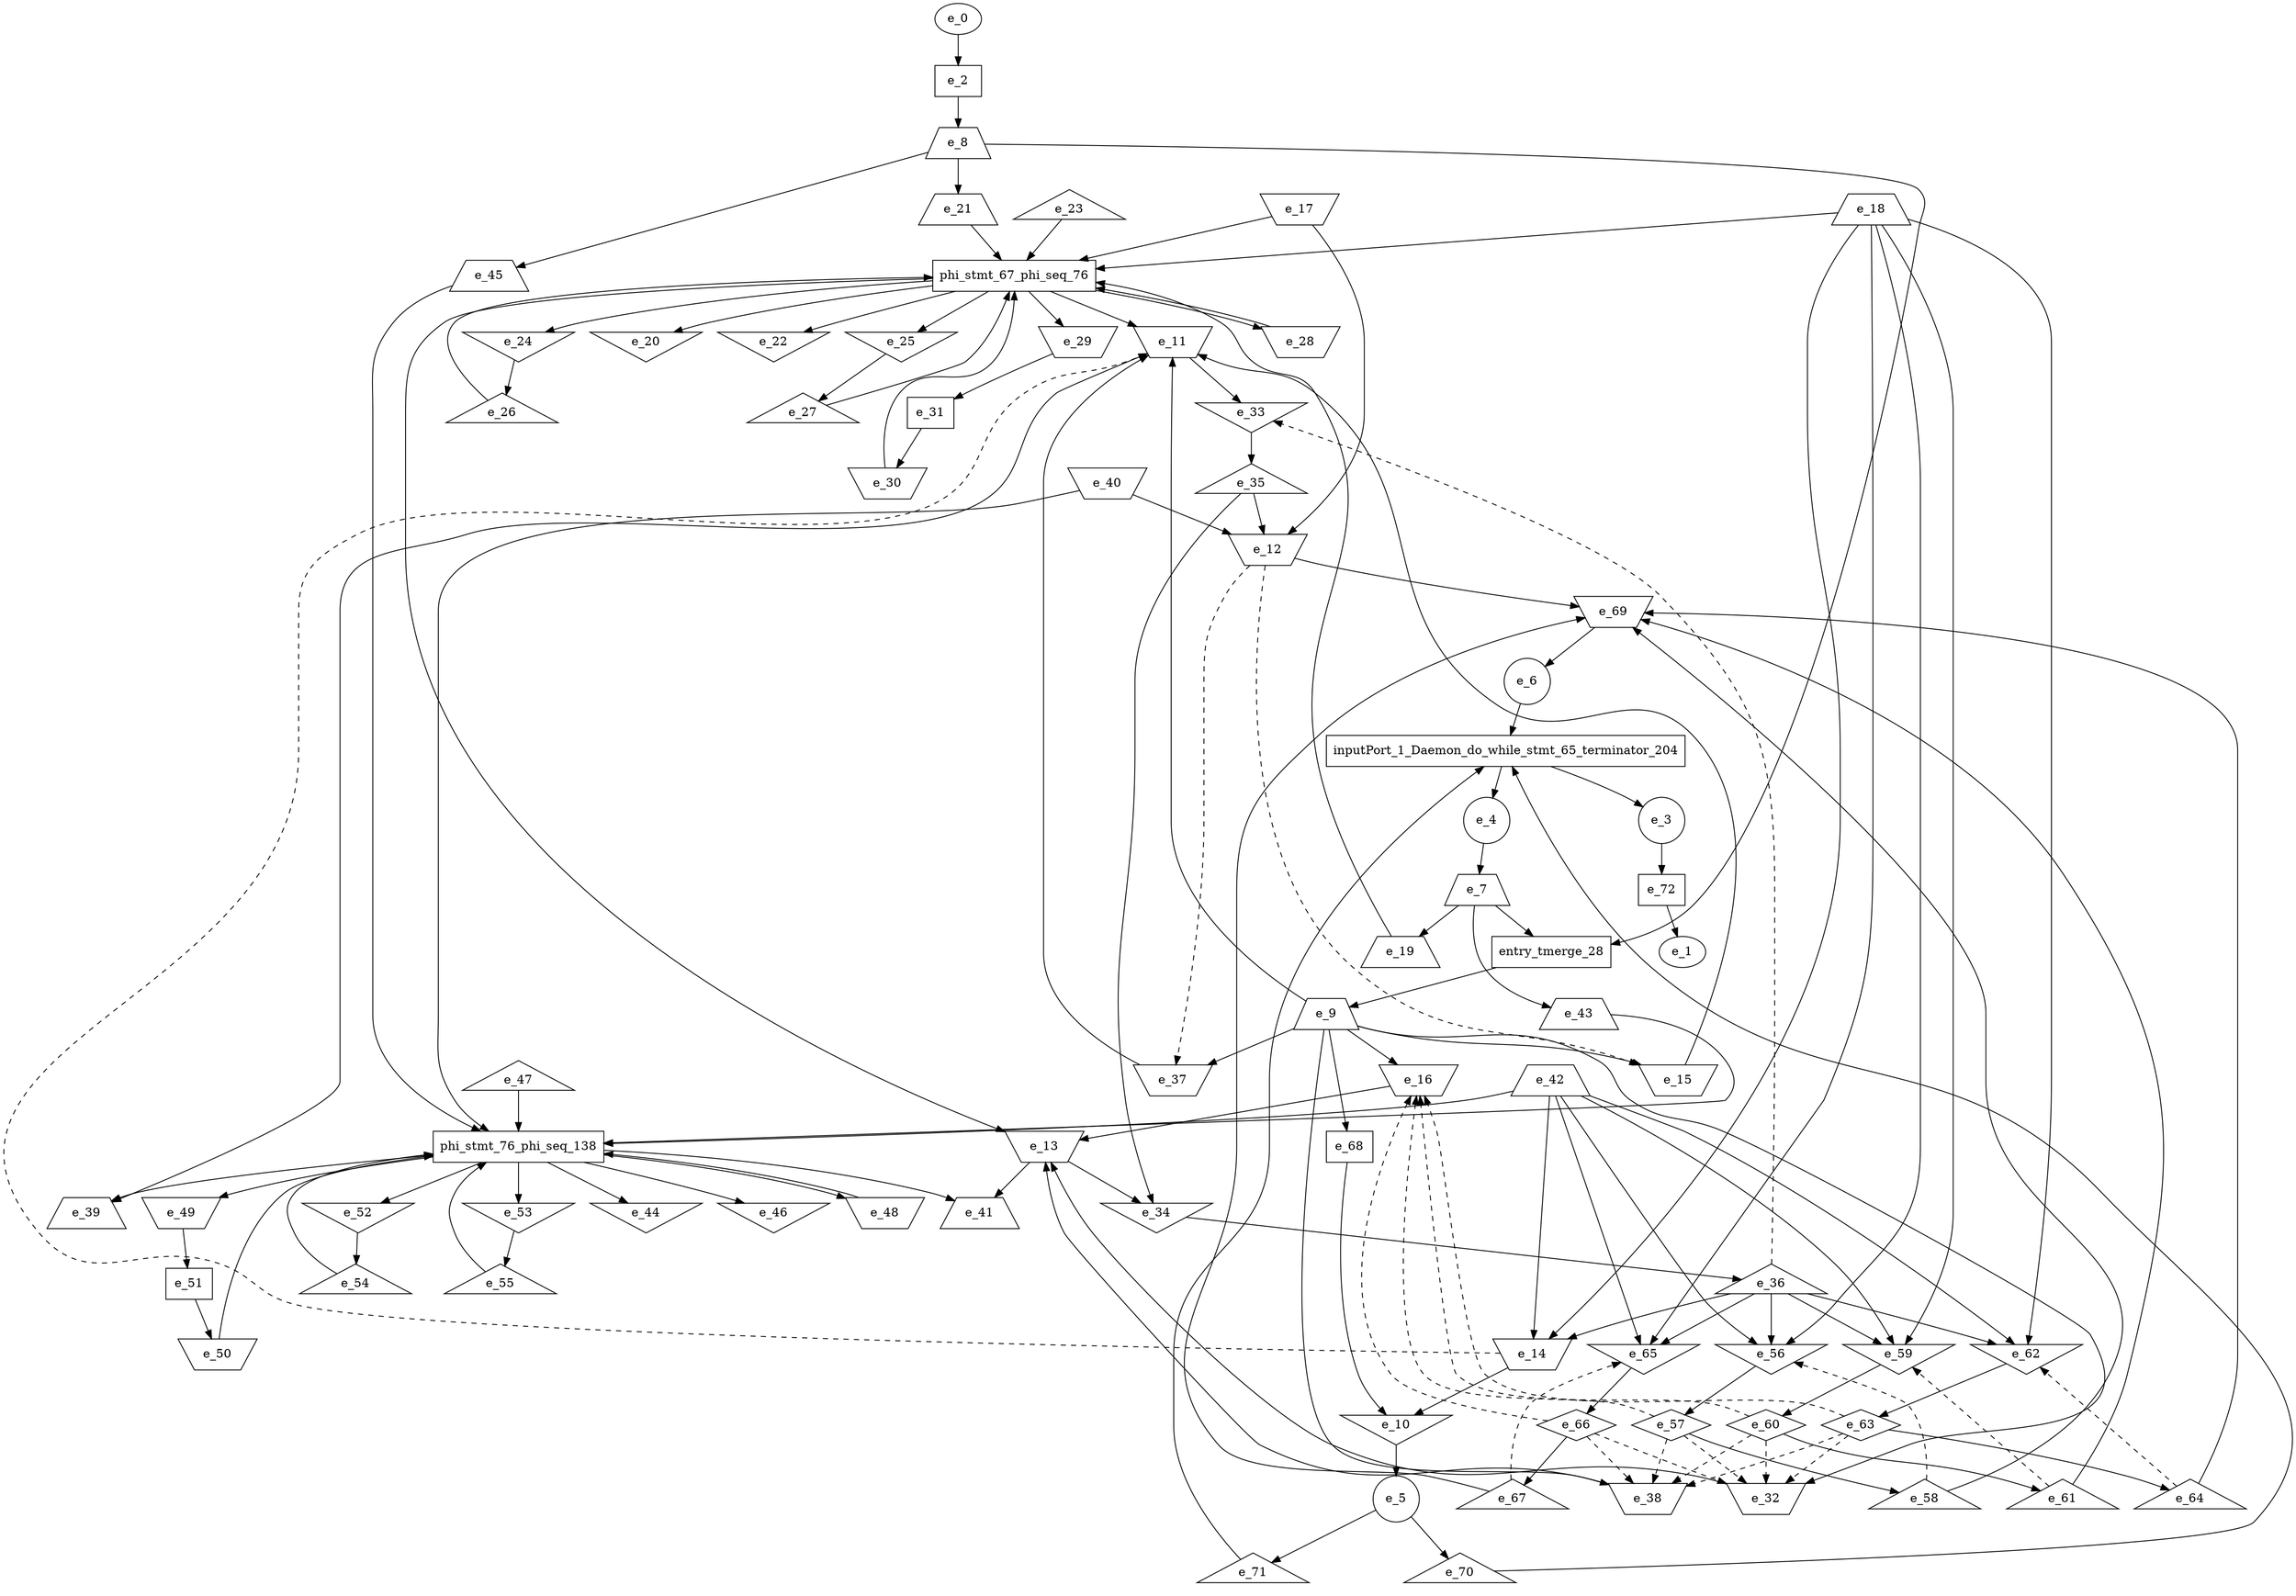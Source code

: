 digraph control_path {
  e_0: entry_node : n ;
  e_1: exit_node : s ;
  e_2 [shape = dot];
  e_3 [shape = circle];
  e_4 [shape = circle];
  e_5 [shape = circle];
  e_6 [shape = circle];
  e_7 [shape = trapezium];
  e_8 [shape = trapezium];
  e_9 [shape = trapezium];
  e_10 [shape = invtriangle];
  e_11 [shape = invtrapezium];
  e_12 [shape = invtrapezium];
  e_13 [shape = invtrapezium];
  e_14 [shape = invtrapezium];
  e_15 [shape = invtrapezium];
  e_16 [shape = invtrapezium];
  e_17 [shape = invtrapezium];
  e_18 [shape = trapezium];
  e_19 [shape = trapezium];
  e_20 [shape = invtriangle];
  e_21 [shape = trapezium];
  e_22 [shape = invtriangle];
  e_23 [shape = triangle];
  e_24 [shape = invtriangle];
  e_25 [shape = invtriangle];
  e_26 [shape = triangle];
  e_27 [shape = triangle];
  e_28 [shape = invtrapezium];
  e_29 [shape = invtrapezium];
  e_30 [shape = invtrapezium];
  e_31 [shape = dot];
  e_32 [shape = invtrapezium];
  e_33 [shape = invtriangle];
  e_34 [shape = invtriangle];
  e_35 [shape = triangle];
  e_36 [shape = triangle];
  e_37 [shape = invtrapezium];
  e_38 [shape = invtrapezium];
  e_39 [shape = trapezium];
  e_40 [shape = invtrapezium];
  e_41 [shape = trapezium];
  e_42 [shape = trapezium];
  e_43 [shape = trapezium];
  e_44 [shape = invtriangle];
  e_45 [shape = trapezium];
  e_46 [shape = invtriangle];
  e_47 [shape = triangle];
  e_48 [shape = invtrapezium];
  e_49 [shape = invtrapezium];
  e_50 [shape = invtrapezium];
  e_51 [shape = dot];
  e_52 [shape = invtriangle];
  e_53 [shape = invtriangle];
  e_54 [shape = triangle];
  e_55 [shape = triangle];
  e_56 [shape = invtriangle];
  e_57 [shape = diamond];
  e_58 [shape = triangle];
  e_59 [shape = invtriangle];
  e_60 [shape = diamond];
  e_61 [shape = triangle];
  e_62 [shape = invtriangle];
  e_63 [shape = diamond];
  e_64 [shape = triangle];
  e_65 [shape = invtriangle];
  e_66 [shape = diamond];
  e_67 [shape = triangle];
  e_68 [shape = dot];
  e_69 [shape = invtrapezium];
  e_70 [shape = triangle];
  e_71 [shape = triangle];
  e_72 [shape = dot];
  e_72 -> e_1;
  e_0 -> e_2;
  e_10 -> e_5;
  e_69 -> e_6;
  e_4 -> e_7;
  e_2 -> e_8;
  e_14 -> e_10;
  e_68 -> e_10;
  e_9 -> e_11;
  e_15 -> e_11;
  e_37 -> e_11;
  e_14 -> e_11[style = dashed];
  e_17 -> e_12;
  e_35 -> e_12;
  e_40 -> e_12;
  e_16 -> e_13;
  e_32 -> e_13;
  e_38 -> e_13;
  e_18 -> e_14;
  e_36 -> e_14;
  e_42 -> e_14;
  e_9 -> e_15;
  e_12 -> e_15[style = dashed];
  e_9 -> e_16;
  e_57 -> e_16[style = dashed];
  e_60 -> e_16[style = dashed];
  e_63 -> e_16[style = dashed];
  e_66 -> e_16[style = dashed];
  e_7 -> e_19;
  e_8 -> e_21;
  e_24 -> e_26;
  e_25 -> e_27;
  e_31 -> e_30;
  e_29 -> e_31;
  e_9 -> e_32;
  e_57 -> e_32[style = dashed];
  e_60 -> e_32[style = dashed];
  e_63 -> e_32[style = dashed];
  e_66 -> e_32[style = dashed];
  e_11 -> e_33;
  e_36 -> e_33[style = dashed];
  e_13 -> e_34;
  e_35 -> e_34;
  e_33 -> e_35;
  e_34 -> e_36;
  e_9 -> e_37;
  e_12 -> e_37[style = dashed];
  e_9 -> e_38;
  e_57 -> e_38[style = dashed];
  e_60 -> e_38[style = dashed];
  e_63 -> e_38[style = dashed];
  e_66 -> e_38[style = dashed];
  e_11 -> e_39;
  e_13 -> e_41;
  e_7 -> e_43;
  e_8 -> e_45;
  e_51 -> e_50;
  e_49 -> e_51;
  e_52 -> e_54;
  e_53 -> e_55;
  e_18 -> e_56;
  e_36 -> e_56;
  e_42 -> e_56;
  e_58 -> e_56[style = dashed];
  e_56 -> e_57;
  e_57 -> e_58;
  e_18 -> e_59;
  e_36 -> e_59;
  e_42 -> e_59;
  e_61 -> e_59[style = dashed];
  e_59 -> e_60;
  e_60 -> e_61;
  e_18 -> e_62;
  e_36 -> e_62;
  e_42 -> e_62;
  e_64 -> e_62[style = dashed];
  e_62 -> e_63;
  e_63 -> e_64;
  e_18 -> e_65;
  e_36 -> e_65;
  e_42 -> e_65;
  e_67 -> e_65[style = dashed];
  e_65 -> e_66;
  e_66 -> e_67;
  e_9 -> e_68;
  e_12 -> e_69;
  e_58 -> e_69;
  e_61 -> e_69;
  e_64 -> e_69;
  e_67 -> e_69;
  e_5 -> e_70;
  e_5 -> e_71;
  e_3 -> e_72;
  inputPort_1_Daemon_do_while_stmt_65_terminator_204 [shape=rectangle];
e_6 -> inputPort_1_Daemon_do_while_stmt_65_terminator_204;
e_71 -> inputPort_1_Daemon_do_while_stmt_65_terminator_204;
e_70 -> inputPort_1_Daemon_do_while_stmt_65_terminator_204;
inputPort_1_Daemon_do_while_stmt_65_terminator_204 -> e_4;
inputPort_1_Daemon_do_while_stmt_65_terminator_204 -> e_3;
  phi_stmt_67_phi_seq_76 [shape=rectangle];
e_19 -> phi_stmt_67_phi_seq_76;
phi_stmt_67_phi_seq_76 -> e_24;
phi_stmt_67_phi_seq_76 -> e_25;
phi_stmt_67_phi_seq_76 -> e_20;
e_26 -> phi_stmt_67_phi_seq_76;
e_27 -> phi_stmt_67_phi_seq_76;
e_21 -> phi_stmt_67_phi_seq_76;
phi_stmt_67_phi_seq_76 -> e_28;
phi_stmt_67_phi_seq_76 -> e_29;
phi_stmt_67_phi_seq_76 -> e_22;
e_28 -> phi_stmt_67_phi_seq_76;
e_30 -> phi_stmt_67_phi_seq_76;
e_17 -> phi_stmt_67_phi_seq_76;
e_18 -> phi_stmt_67_phi_seq_76;
phi_stmt_67_phi_seq_76 -> e_11;
phi_stmt_67_phi_seq_76 -> e_13;
e_23 -> phi_stmt_67_phi_seq_76;
  phi_stmt_76_phi_seq_138 [shape=rectangle];
e_45 -> phi_stmt_76_phi_seq_138;
phi_stmt_76_phi_seq_138 -> e_48;
phi_stmt_76_phi_seq_138 -> e_49;
phi_stmt_76_phi_seq_138 -> e_46;
e_48 -> phi_stmt_76_phi_seq_138;
e_50 -> phi_stmt_76_phi_seq_138;
e_43 -> phi_stmt_76_phi_seq_138;
phi_stmt_76_phi_seq_138 -> e_52;
phi_stmt_76_phi_seq_138 -> e_53;
phi_stmt_76_phi_seq_138 -> e_44;
e_54 -> phi_stmt_76_phi_seq_138;
e_55 -> phi_stmt_76_phi_seq_138;
e_40 -> phi_stmt_76_phi_seq_138;
e_42 -> phi_stmt_76_phi_seq_138;
phi_stmt_76_phi_seq_138 -> e_39;
phi_stmt_76_phi_seq_138 -> e_41;
e_47 -> phi_stmt_76_phi_seq_138;
entry_tmerge_28 [shape = rectangle]; 
e_7 -> entry_tmerge_28;
e_8 -> entry_tmerge_28;
entry_tmerge_28 -> e_9;
}
